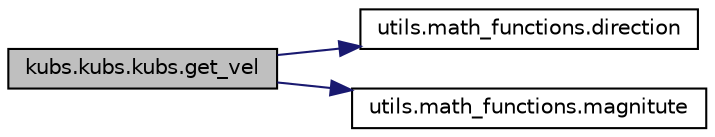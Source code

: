 digraph "kubs.kubs.kubs.get_vel"
{
 // INTERACTIVE_SVG=YES
  edge [fontname="Helvetica",fontsize="10",labelfontname="Helvetica",labelfontsize="10"];
  node [fontname="Helvetica",fontsize="10",shape=record];
  rankdir="LR";
  Node1 [label="kubs.kubs.kubs.get_vel",height=0.2,width=0.4,color="black", fillcolor="grey75", style="filled", fontcolor="black"];
  Node1 -> Node2 [color="midnightblue",fontsize="10",style="solid",fontname="Helvetica"];
  Node2 [label="utils.math_functions.direction",height=0.2,width=0.4,color="black", fillcolor="white", style="filled",URL="$d6/d83/namespaceutils_1_1math__functions.html#ad0a50ef2ad428ed187df05f700862e46"];
  Node1 -> Node3 [color="midnightblue",fontsize="10",style="solid",fontname="Helvetica"];
  Node3 [label="utils.math_functions.magnitute",height=0.2,width=0.4,color="black", fillcolor="white", style="filled",URL="$d6/d83/namespaceutils_1_1math__functions.html#a73f5c443a871f91dfb655fe0b476cc2e"];
}
